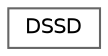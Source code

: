 digraph "Graphical Class Hierarchy"
{
 // LATEX_PDF_SIZE
  bgcolor="transparent";
  edge [fontname=Helvetica,fontsize=10,labelfontname=Helvetica,labelfontsize=10];
  node [fontname=Helvetica,fontsize=10,shape=box,height=0.2,width=0.4];
  rankdir="LR";
  Node0 [id="Node000000",label="DSSD",height=0.2,width=0.4,color="grey40", fillcolor="white", style="filled",URL="$class_d_s_s_d.html",tooltip=" "];
}
